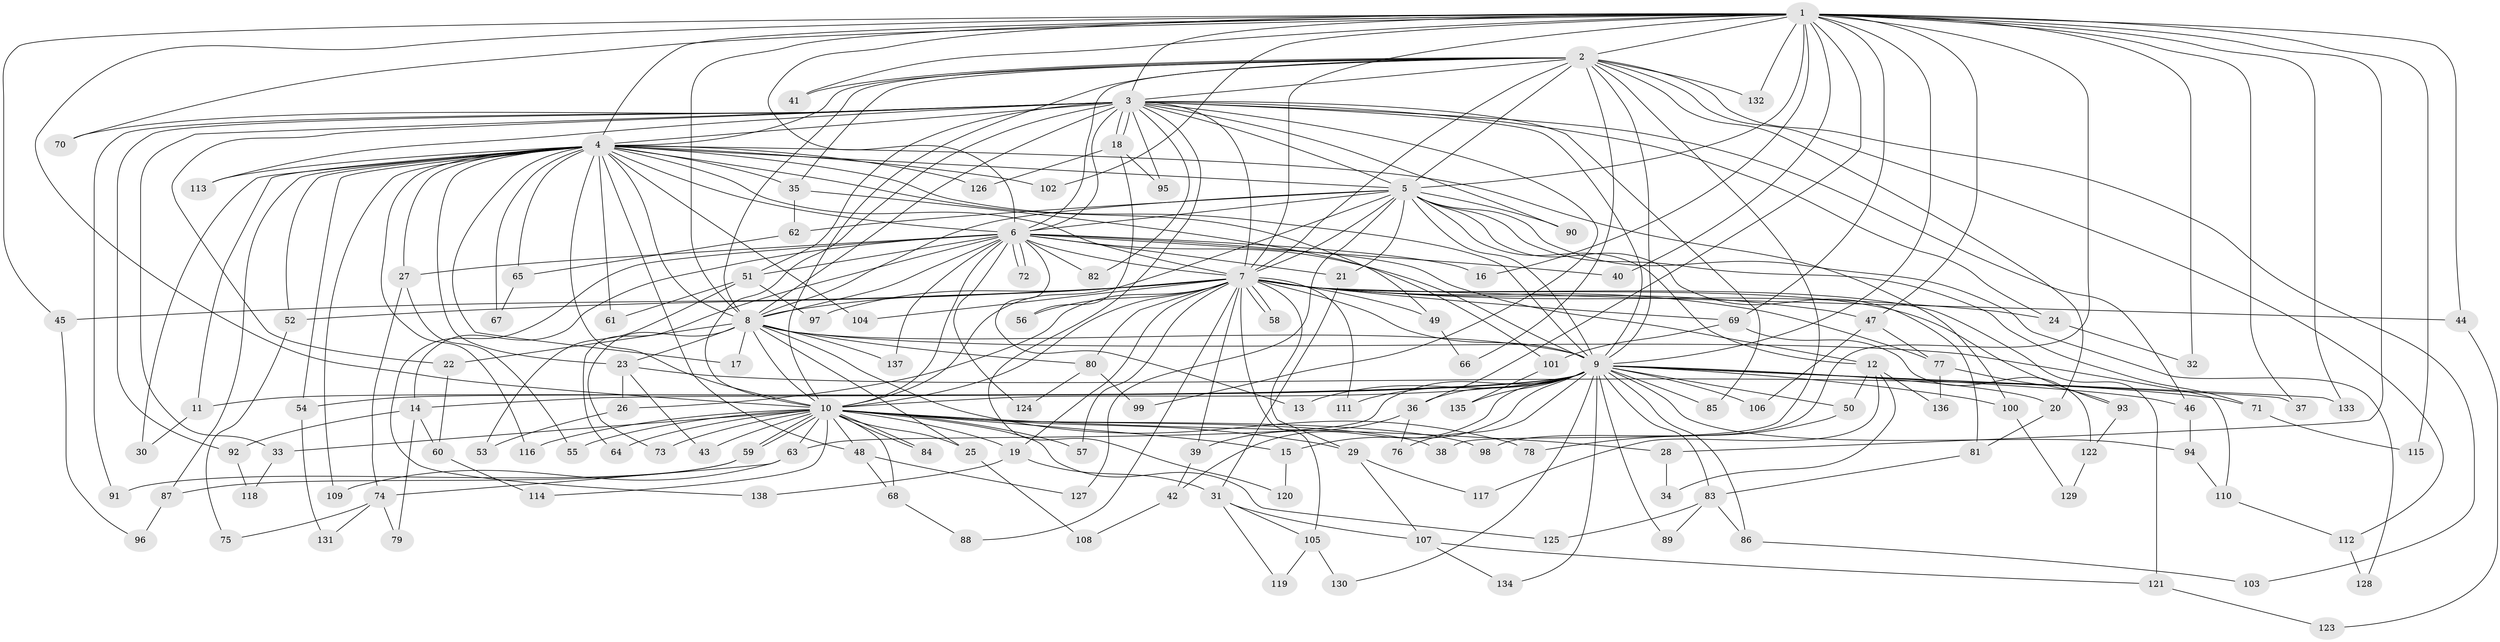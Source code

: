 // Generated by graph-tools (version 1.1) at 2025/11/02/27/25 16:11:01]
// undirected, 138 vertices, 301 edges
graph export_dot {
graph [start="1"]
  node [color=gray90,style=filled];
  1;
  2;
  3;
  4;
  5;
  6;
  7;
  8;
  9;
  10;
  11;
  12;
  13;
  14;
  15;
  16;
  17;
  18;
  19;
  20;
  21;
  22;
  23;
  24;
  25;
  26;
  27;
  28;
  29;
  30;
  31;
  32;
  33;
  34;
  35;
  36;
  37;
  38;
  39;
  40;
  41;
  42;
  43;
  44;
  45;
  46;
  47;
  48;
  49;
  50;
  51;
  52;
  53;
  54;
  55;
  56;
  57;
  58;
  59;
  60;
  61;
  62;
  63;
  64;
  65;
  66;
  67;
  68;
  69;
  70;
  71;
  72;
  73;
  74;
  75;
  76;
  77;
  78;
  79;
  80;
  81;
  82;
  83;
  84;
  85;
  86;
  87;
  88;
  89;
  90;
  91;
  92;
  93;
  94;
  95;
  96;
  97;
  98;
  99;
  100;
  101;
  102;
  103;
  104;
  105;
  106;
  107;
  108;
  109;
  110;
  111;
  112;
  113;
  114;
  115;
  116;
  117;
  118;
  119;
  120;
  121;
  122;
  123;
  124;
  125;
  126;
  127;
  128;
  129;
  130;
  131;
  132;
  133;
  134;
  135;
  136;
  137;
  138;
  1 -- 2;
  1 -- 3;
  1 -- 4;
  1 -- 5;
  1 -- 6;
  1 -- 7;
  1 -- 8;
  1 -- 9;
  1 -- 10;
  1 -- 16;
  1 -- 28;
  1 -- 32;
  1 -- 36;
  1 -- 37;
  1 -- 40;
  1 -- 41;
  1 -- 44;
  1 -- 45;
  1 -- 47;
  1 -- 69;
  1 -- 70;
  1 -- 98;
  1 -- 102;
  1 -- 115;
  1 -- 132;
  1 -- 133;
  2 -- 3;
  2 -- 4;
  2 -- 5;
  2 -- 6;
  2 -- 7;
  2 -- 8;
  2 -- 9;
  2 -- 10;
  2 -- 20;
  2 -- 35;
  2 -- 38;
  2 -- 41;
  2 -- 66;
  2 -- 103;
  2 -- 112;
  2 -- 132;
  3 -- 4;
  3 -- 5;
  3 -- 6;
  3 -- 7;
  3 -- 8;
  3 -- 9;
  3 -- 10;
  3 -- 18;
  3 -- 18;
  3 -- 22;
  3 -- 24;
  3 -- 33;
  3 -- 46;
  3 -- 51;
  3 -- 70;
  3 -- 82;
  3 -- 85;
  3 -- 90;
  3 -- 91;
  3 -- 92;
  3 -- 95;
  3 -- 99;
  3 -- 113;
  3 -- 120;
  4 -- 5;
  4 -- 6;
  4 -- 7;
  4 -- 8;
  4 -- 9;
  4 -- 10;
  4 -- 11;
  4 -- 17;
  4 -- 23;
  4 -- 27;
  4 -- 30;
  4 -- 35;
  4 -- 48;
  4 -- 49;
  4 -- 52;
  4 -- 54;
  4 -- 61;
  4 -- 65;
  4 -- 67;
  4 -- 87;
  4 -- 100;
  4 -- 102;
  4 -- 104;
  4 -- 109;
  4 -- 113;
  4 -- 116;
  4 -- 126;
  5 -- 6;
  5 -- 7;
  5 -- 8;
  5 -- 9;
  5 -- 10;
  5 -- 12;
  5 -- 21;
  5 -- 62;
  5 -- 71;
  5 -- 81;
  5 -- 90;
  5 -- 127;
  5 -- 128;
  6 -- 7;
  6 -- 8;
  6 -- 9;
  6 -- 10;
  6 -- 12;
  6 -- 13;
  6 -- 14;
  6 -- 16;
  6 -- 21;
  6 -- 27;
  6 -- 40;
  6 -- 51;
  6 -- 64;
  6 -- 72;
  6 -- 72;
  6 -- 82;
  6 -- 124;
  6 -- 137;
  6 -- 138;
  7 -- 8;
  7 -- 9;
  7 -- 10;
  7 -- 19;
  7 -- 24;
  7 -- 26;
  7 -- 29;
  7 -- 39;
  7 -- 44;
  7 -- 45;
  7 -- 47;
  7 -- 49;
  7 -- 52;
  7 -- 56;
  7 -- 57;
  7 -- 58;
  7 -- 58;
  7 -- 69;
  7 -- 77;
  7 -- 80;
  7 -- 88;
  7 -- 93;
  7 -- 97;
  7 -- 104;
  7 -- 105;
  7 -- 111;
  7 -- 121;
  8 -- 9;
  8 -- 10;
  8 -- 17;
  8 -- 22;
  8 -- 23;
  8 -- 25;
  8 -- 73;
  8 -- 78;
  8 -- 80;
  8 -- 110;
  8 -- 137;
  9 -- 10;
  9 -- 11;
  9 -- 13;
  9 -- 14;
  9 -- 15;
  9 -- 20;
  9 -- 36;
  9 -- 37;
  9 -- 42;
  9 -- 46;
  9 -- 50;
  9 -- 54;
  9 -- 63;
  9 -- 76;
  9 -- 83;
  9 -- 85;
  9 -- 86;
  9 -- 89;
  9 -- 94;
  9 -- 100;
  9 -- 106;
  9 -- 111;
  9 -- 130;
  9 -- 133;
  9 -- 134;
  9 -- 135;
  10 -- 15;
  10 -- 19;
  10 -- 25;
  10 -- 28;
  10 -- 29;
  10 -- 33;
  10 -- 38;
  10 -- 43;
  10 -- 48;
  10 -- 55;
  10 -- 57;
  10 -- 59;
  10 -- 59;
  10 -- 63;
  10 -- 64;
  10 -- 68;
  10 -- 73;
  10 -- 84;
  10 -- 84;
  10 -- 98;
  10 -- 114;
  10 -- 116;
  10 -- 125;
  11 -- 30;
  12 -- 34;
  12 -- 50;
  12 -- 117;
  12 -- 136;
  14 -- 60;
  14 -- 79;
  14 -- 92;
  15 -- 120;
  18 -- 56;
  18 -- 95;
  18 -- 126;
  19 -- 31;
  19 -- 138;
  20 -- 81;
  21 -- 31;
  22 -- 60;
  23 -- 26;
  23 -- 43;
  23 -- 71;
  24 -- 32;
  25 -- 108;
  26 -- 53;
  27 -- 55;
  27 -- 74;
  28 -- 34;
  29 -- 107;
  29 -- 117;
  31 -- 105;
  31 -- 107;
  31 -- 119;
  33 -- 118;
  35 -- 62;
  35 -- 101;
  36 -- 39;
  36 -- 76;
  39 -- 42;
  42 -- 108;
  44 -- 123;
  45 -- 96;
  46 -- 94;
  47 -- 77;
  47 -- 106;
  48 -- 68;
  48 -- 127;
  49 -- 66;
  50 -- 78;
  51 -- 53;
  51 -- 61;
  51 -- 97;
  52 -- 75;
  54 -- 131;
  59 -- 87;
  59 -- 91;
  60 -- 114;
  62 -- 65;
  63 -- 74;
  63 -- 109;
  65 -- 67;
  68 -- 88;
  69 -- 101;
  69 -- 122;
  71 -- 115;
  74 -- 75;
  74 -- 79;
  74 -- 131;
  77 -- 93;
  77 -- 136;
  80 -- 99;
  80 -- 124;
  81 -- 83;
  83 -- 86;
  83 -- 89;
  83 -- 125;
  86 -- 103;
  87 -- 96;
  92 -- 118;
  93 -- 122;
  94 -- 110;
  100 -- 129;
  101 -- 135;
  105 -- 119;
  105 -- 130;
  107 -- 121;
  107 -- 134;
  110 -- 112;
  112 -- 128;
  121 -- 123;
  122 -- 129;
}
